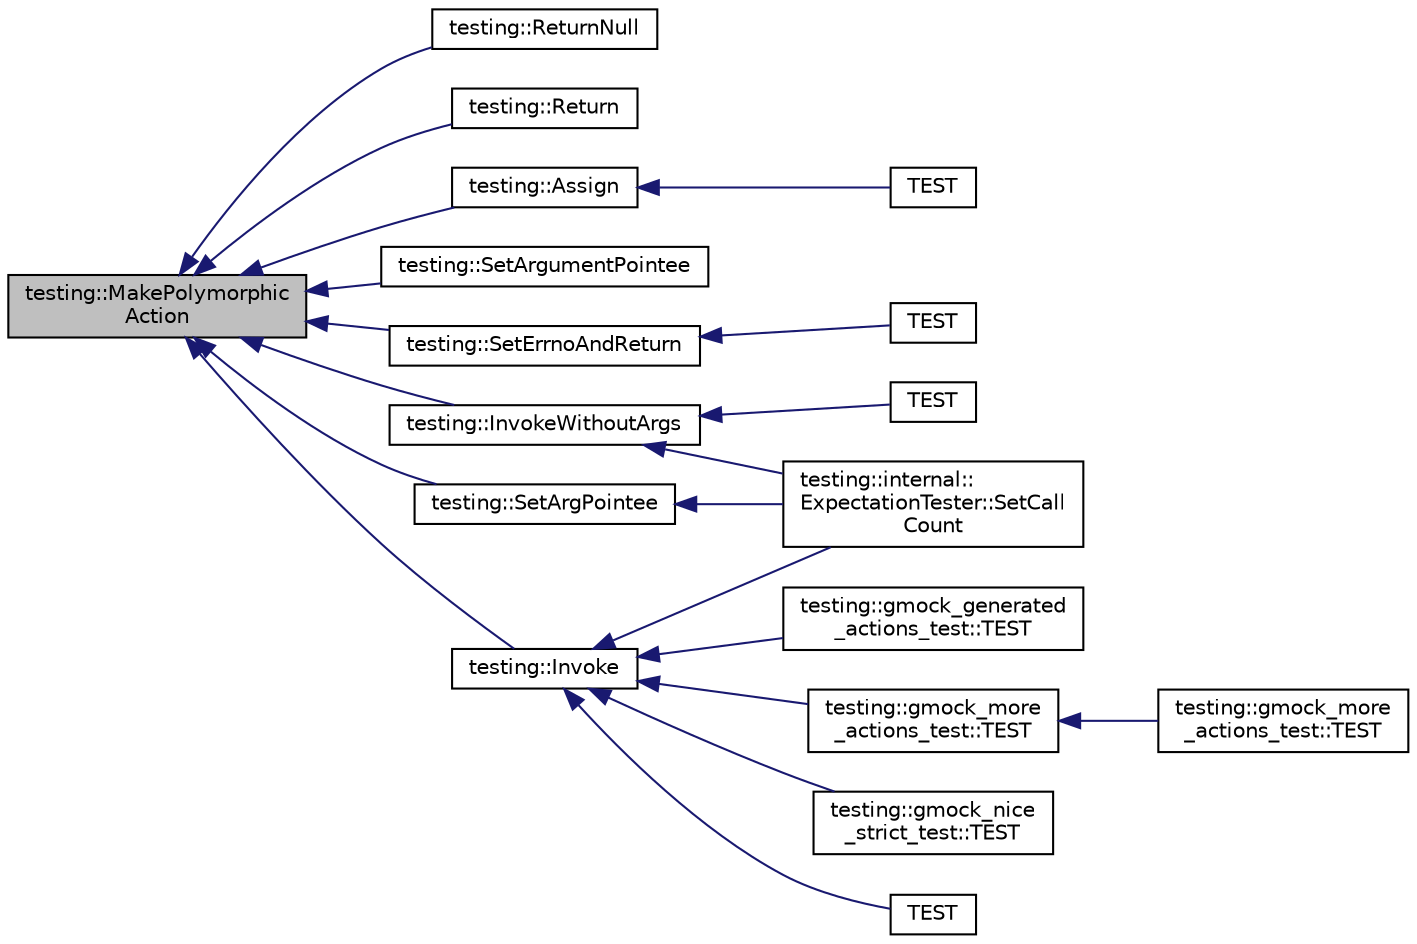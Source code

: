 digraph "testing::MakePolymorphicAction"
{
  edge [fontname="Helvetica",fontsize="10",labelfontname="Helvetica",labelfontsize="10"];
  node [fontname="Helvetica",fontsize="10",shape=record];
  rankdir="LR";
  Node1095 [label="testing::MakePolymorphic\lAction",height=0.2,width=0.4,color="black", fillcolor="grey75", style="filled", fontcolor="black"];
  Node1095 -> Node1096 [dir="back",color="midnightblue",fontsize="10",style="solid",fontname="Helvetica"];
  Node1096 [label="testing::ReturnNull",height=0.2,width=0.4,color="black", fillcolor="white", style="filled",URL="$d0/d75/namespacetesting.html#aa0331596e269114da101f810d3a1b88b"];
  Node1095 -> Node1097 [dir="back",color="midnightblue",fontsize="10",style="solid",fontname="Helvetica"];
  Node1097 [label="testing::Return",height=0.2,width=0.4,color="black", fillcolor="white", style="filled",URL="$d0/d75/namespacetesting.html#a8da8e53d2e7bc4e3c531f7435ad04823"];
  Node1095 -> Node1098 [dir="back",color="midnightblue",fontsize="10",style="solid",fontname="Helvetica"];
  Node1098 [label="testing::SetArgPointee",height=0.2,width=0.4,color="black", fillcolor="white", style="filled",URL="$d0/d75/namespacetesting.html#a5740a5033b88c37666fcd09a269d123f"];
  Node1098 -> Node1099 [dir="back",color="midnightblue",fontsize="10",style="solid",fontname="Helvetica"];
  Node1099 [label="testing::internal::\lExpectationTester::SetCall\lCount",height=0.2,width=0.4,color="black", fillcolor="white", style="filled",URL="$db/d6d/classtesting_1_1internal_1_1_expectation_tester.html#af5d762355ef83f414c4b0fc14c8fc943"];
  Node1095 -> Node1100 [dir="back",color="midnightblue",fontsize="10",style="solid",fontname="Helvetica"];
  Node1100 [label="testing::SetArgumentPointee",height=0.2,width=0.4,color="black", fillcolor="white", style="filled",URL="$d0/d75/namespacetesting.html#a03b315d27c91a8e719f2b6c09964130b"];
  Node1095 -> Node1101 [dir="back",color="midnightblue",fontsize="10",style="solid",fontname="Helvetica"];
  Node1101 [label="testing::Assign",height=0.2,width=0.4,color="black", fillcolor="white", style="filled",URL="$d0/d75/namespacetesting.html#abfc4121b8708e8b22a096ff8be88a9d0"];
  Node1101 -> Node1102 [dir="back",color="midnightblue",fontsize="10",style="solid",fontname="Helvetica"];
  Node1102 [label="TEST",height=0.2,width=0.4,color="black", fillcolor="white", style="filled",URL="$d8/dce/gmock__link__test_8h.html#a84f858c615e1a833900ba5cb6fd6035d"];
  Node1095 -> Node1103 [dir="back",color="midnightblue",fontsize="10",style="solid",fontname="Helvetica"];
  Node1103 [label="testing::SetErrnoAndReturn",height=0.2,width=0.4,color="black", fillcolor="white", style="filled",URL="$d0/d75/namespacetesting.html#a31095e421f167fade2e6d4d60df1f4da"];
  Node1103 -> Node1104 [dir="back",color="midnightblue",fontsize="10",style="solid",fontname="Helvetica"];
  Node1104 [label="TEST",height=0.2,width=0.4,color="black", fillcolor="white", style="filled",URL="$d8/dce/gmock__link__test_8h.html#aef5c583c3e024858d646fd49cb26d38b"];
  Node1095 -> Node1105 [dir="back",color="midnightblue",fontsize="10",style="solid",fontname="Helvetica"];
  Node1105 [label="testing::InvokeWithoutArgs",height=0.2,width=0.4,color="black", fillcolor="white", style="filled",URL="$d0/d75/namespacetesting.html#a88cc1999296bc630f6a49cdf66bb21f9"];
  Node1105 -> Node1099 [dir="back",color="midnightblue",fontsize="10",style="solid",fontname="Helvetica"];
  Node1105 -> Node1106 [dir="back",color="midnightblue",fontsize="10",style="solid",fontname="Helvetica"];
  Node1106 [label="TEST",height=0.2,width=0.4,color="black", fillcolor="white", style="filled",URL="$d8/dce/gmock__link__test_8h.html#a8677237cca1dcb672f230ba196bf46c9"];
  Node1095 -> Node1107 [dir="back",color="midnightblue",fontsize="10",style="solid",fontname="Helvetica"];
  Node1107 [label="testing::Invoke",height=0.2,width=0.4,color="black", fillcolor="white", style="filled",URL="$d0/d75/namespacetesting.html#a12aebaf8363d49a383047529f798b694"];
  Node1107 -> Node1108 [dir="back",color="midnightblue",fontsize="10",style="solid",fontname="Helvetica"];
  Node1108 [label="testing::gmock_generated\l_actions_test::TEST",height=0.2,width=0.4,color="black", fillcolor="white", style="filled",URL="$d7/dae/namespacetesting_1_1gmock__generated__actions__test.html#ae6ef9e9d09c01cd0699a3044fd8c3f1f"];
  Node1107 -> Node1109 [dir="back",color="midnightblue",fontsize="10",style="solid",fontname="Helvetica"];
  Node1109 [label="testing::gmock_more\l_actions_test::TEST",height=0.2,width=0.4,color="black", fillcolor="white", style="filled",URL="$d1/d7a/namespacetesting_1_1gmock__more__actions__test.html#a9c5fbd26c6cc6ed31aed5bafb2fa8e5c"];
  Node1109 -> Node1110 [dir="back",color="midnightblue",fontsize="10",style="solid",fontname="Helvetica"];
  Node1110 [label="testing::gmock_more\l_actions_test::TEST",height=0.2,width=0.4,color="black", fillcolor="white", style="filled",URL="$d1/d7a/namespacetesting_1_1gmock__more__actions__test.html#a972b47a7e96b95606190afa928ea2db4"];
  Node1107 -> Node1111 [dir="back",color="midnightblue",fontsize="10",style="solid",fontname="Helvetica"];
  Node1111 [label="testing::gmock_nice\l_strict_test::TEST",height=0.2,width=0.4,color="black", fillcolor="white", style="filled",URL="$db/df5/namespacetesting_1_1gmock__nice__strict__test.html#a0a43059a52437e547c8fb836008b8e60"];
  Node1107 -> Node1099 [dir="back",color="midnightblue",fontsize="10",style="solid",fontname="Helvetica"];
  Node1107 -> Node1112 [dir="back",color="midnightblue",fontsize="10",style="solid",fontname="Helvetica"];
  Node1112 [label="TEST",height=0.2,width=0.4,color="black", fillcolor="white", style="filled",URL="$d8/dce/gmock__link__test_8h.html#a632cd5bfa5abc4dca05bca7e32c3117c"];
}
